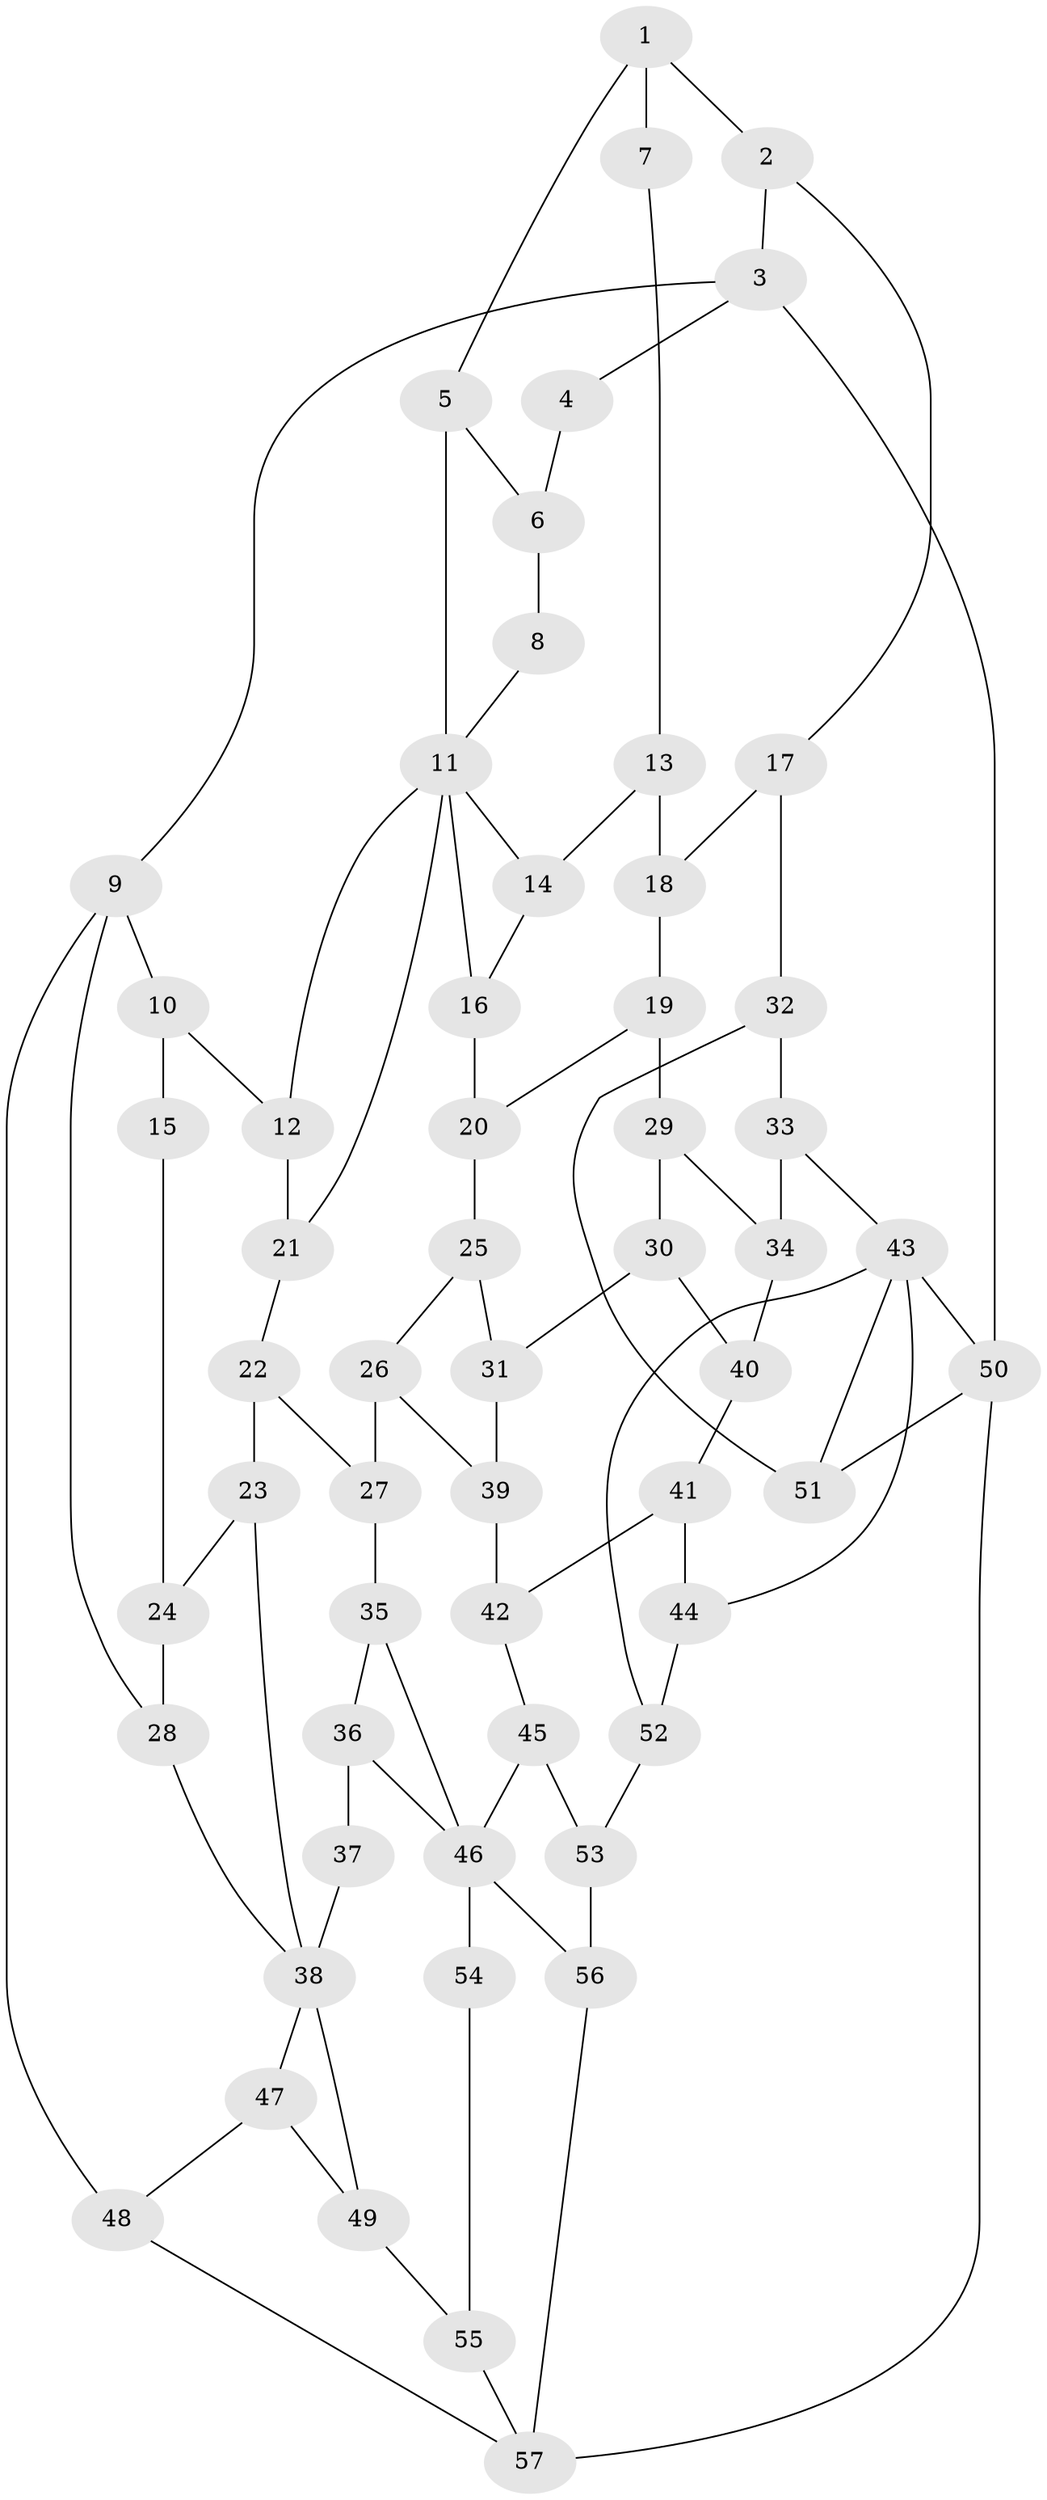 // original degree distribution, {3: 0.037037037037037035, 5: 0.5308641975308642, 6: 0.20987654320987653, 4: 0.2222222222222222}
// Generated by graph-tools (version 1.1) at 2025/54/03/04/25 22:54:23]
// undirected, 57 vertices, 89 edges
graph export_dot {
  node [color=gray90,style=filled];
  1;
  2;
  3;
  4;
  5;
  6;
  7;
  8;
  9;
  10;
  11;
  12;
  13;
  14;
  15;
  16;
  17;
  18;
  19;
  20;
  21;
  22;
  23;
  24;
  25;
  26;
  27;
  28;
  29;
  30;
  31;
  32;
  33;
  34;
  35;
  36;
  37;
  38;
  39;
  40;
  41;
  42;
  43;
  44;
  45;
  46;
  47;
  48;
  49;
  50;
  51;
  52;
  53;
  54;
  55;
  56;
  57;
  1 -- 2 [weight=1.0];
  1 -- 5 [weight=1.0];
  1 -- 7 [weight=2.0];
  2 -- 3 [weight=1.0];
  2 -- 17 [weight=1.0];
  3 -- 4 [weight=1.0];
  3 -- 9 [weight=1.0];
  3 -- 50 [weight=1.0];
  4 -- 6 [weight=1.0];
  5 -- 6 [weight=1.0];
  5 -- 11 [weight=1.0];
  6 -- 8 [weight=1.0];
  7 -- 13 [weight=1.0];
  8 -- 11 [weight=1.0];
  9 -- 10 [weight=2.0];
  9 -- 28 [weight=1.0];
  9 -- 48 [weight=2.0];
  10 -- 12 [weight=1.0];
  10 -- 15 [weight=2.0];
  11 -- 12 [weight=1.0];
  11 -- 14 [weight=1.0];
  11 -- 16 [weight=1.0];
  11 -- 21 [weight=1.0];
  12 -- 21 [weight=1.0];
  13 -- 14 [weight=1.0];
  13 -- 18 [weight=1.0];
  14 -- 16 [weight=1.0];
  15 -- 24 [weight=1.0];
  16 -- 20 [weight=1.0];
  17 -- 18 [weight=1.0];
  17 -- 32 [weight=1.0];
  18 -- 19 [weight=1.0];
  19 -- 20 [weight=1.0];
  19 -- 29 [weight=1.0];
  20 -- 25 [weight=1.0];
  21 -- 22 [weight=1.0];
  22 -- 23 [weight=1.0];
  22 -- 27 [weight=1.0];
  23 -- 24 [weight=1.0];
  23 -- 38 [weight=1.0];
  24 -- 28 [weight=1.0];
  25 -- 26 [weight=1.0];
  25 -- 31 [weight=1.0];
  26 -- 27 [weight=1.0];
  26 -- 39 [weight=1.0];
  27 -- 35 [weight=1.0];
  28 -- 38 [weight=1.0];
  29 -- 30 [weight=1.0];
  29 -- 34 [weight=1.0];
  30 -- 31 [weight=1.0];
  30 -- 40 [weight=1.0];
  31 -- 39 [weight=1.0];
  32 -- 33 [weight=1.0];
  32 -- 51 [weight=1.0];
  33 -- 34 [weight=2.0];
  33 -- 43 [weight=2.0];
  34 -- 40 [weight=1.0];
  35 -- 36 [weight=1.0];
  35 -- 46 [weight=1.0];
  36 -- 37 [weight=1.0];
  36 -- 46 [weight=1.0];
  37 -- 38 [weight=2.0];
  38 -- 47 [weight=1.0];
  38 -- 49 [weight=1.0];
  39 -- 42 [weight=1.0];
  40 -- 41 [weight=1.0];
  41 -- 42 [weight=1.0];
  41 -- 44 [weight=1.0];
  42 -- 45 [weight=1.0];
  43 -- 44 [weight=1.0];
  43 -- 50 [weight=1.0];
  43 -- 51 [weight=1.0];
  43 -- 52 [weight=1.0];
  44 -- 52 [weight=1.0];
  45 -- 46 [weight=1.0];
  45 -- 53 [weight=1.0];
  46 -- 54 [weight=2.0];
  46 -- 56 [weight=1.0];
  47 -- 48 [weight=1.0];
  47 -- 49 [weight=1.0];
  48 -- 57 [weight=1.0];
  49 -- 55 [weight=1.0];
  50 -- 51 [weight=1.0];
  50 -- 57 [weight=1.0];
  52 -- 53 [weight=1.0];
  53 -- 56 [weight=1.0];
  54 -- 55 [weight=1.0];
  55 -- 57 [weight=1.0];
  56 -- 57 [weight=1.0];
}
